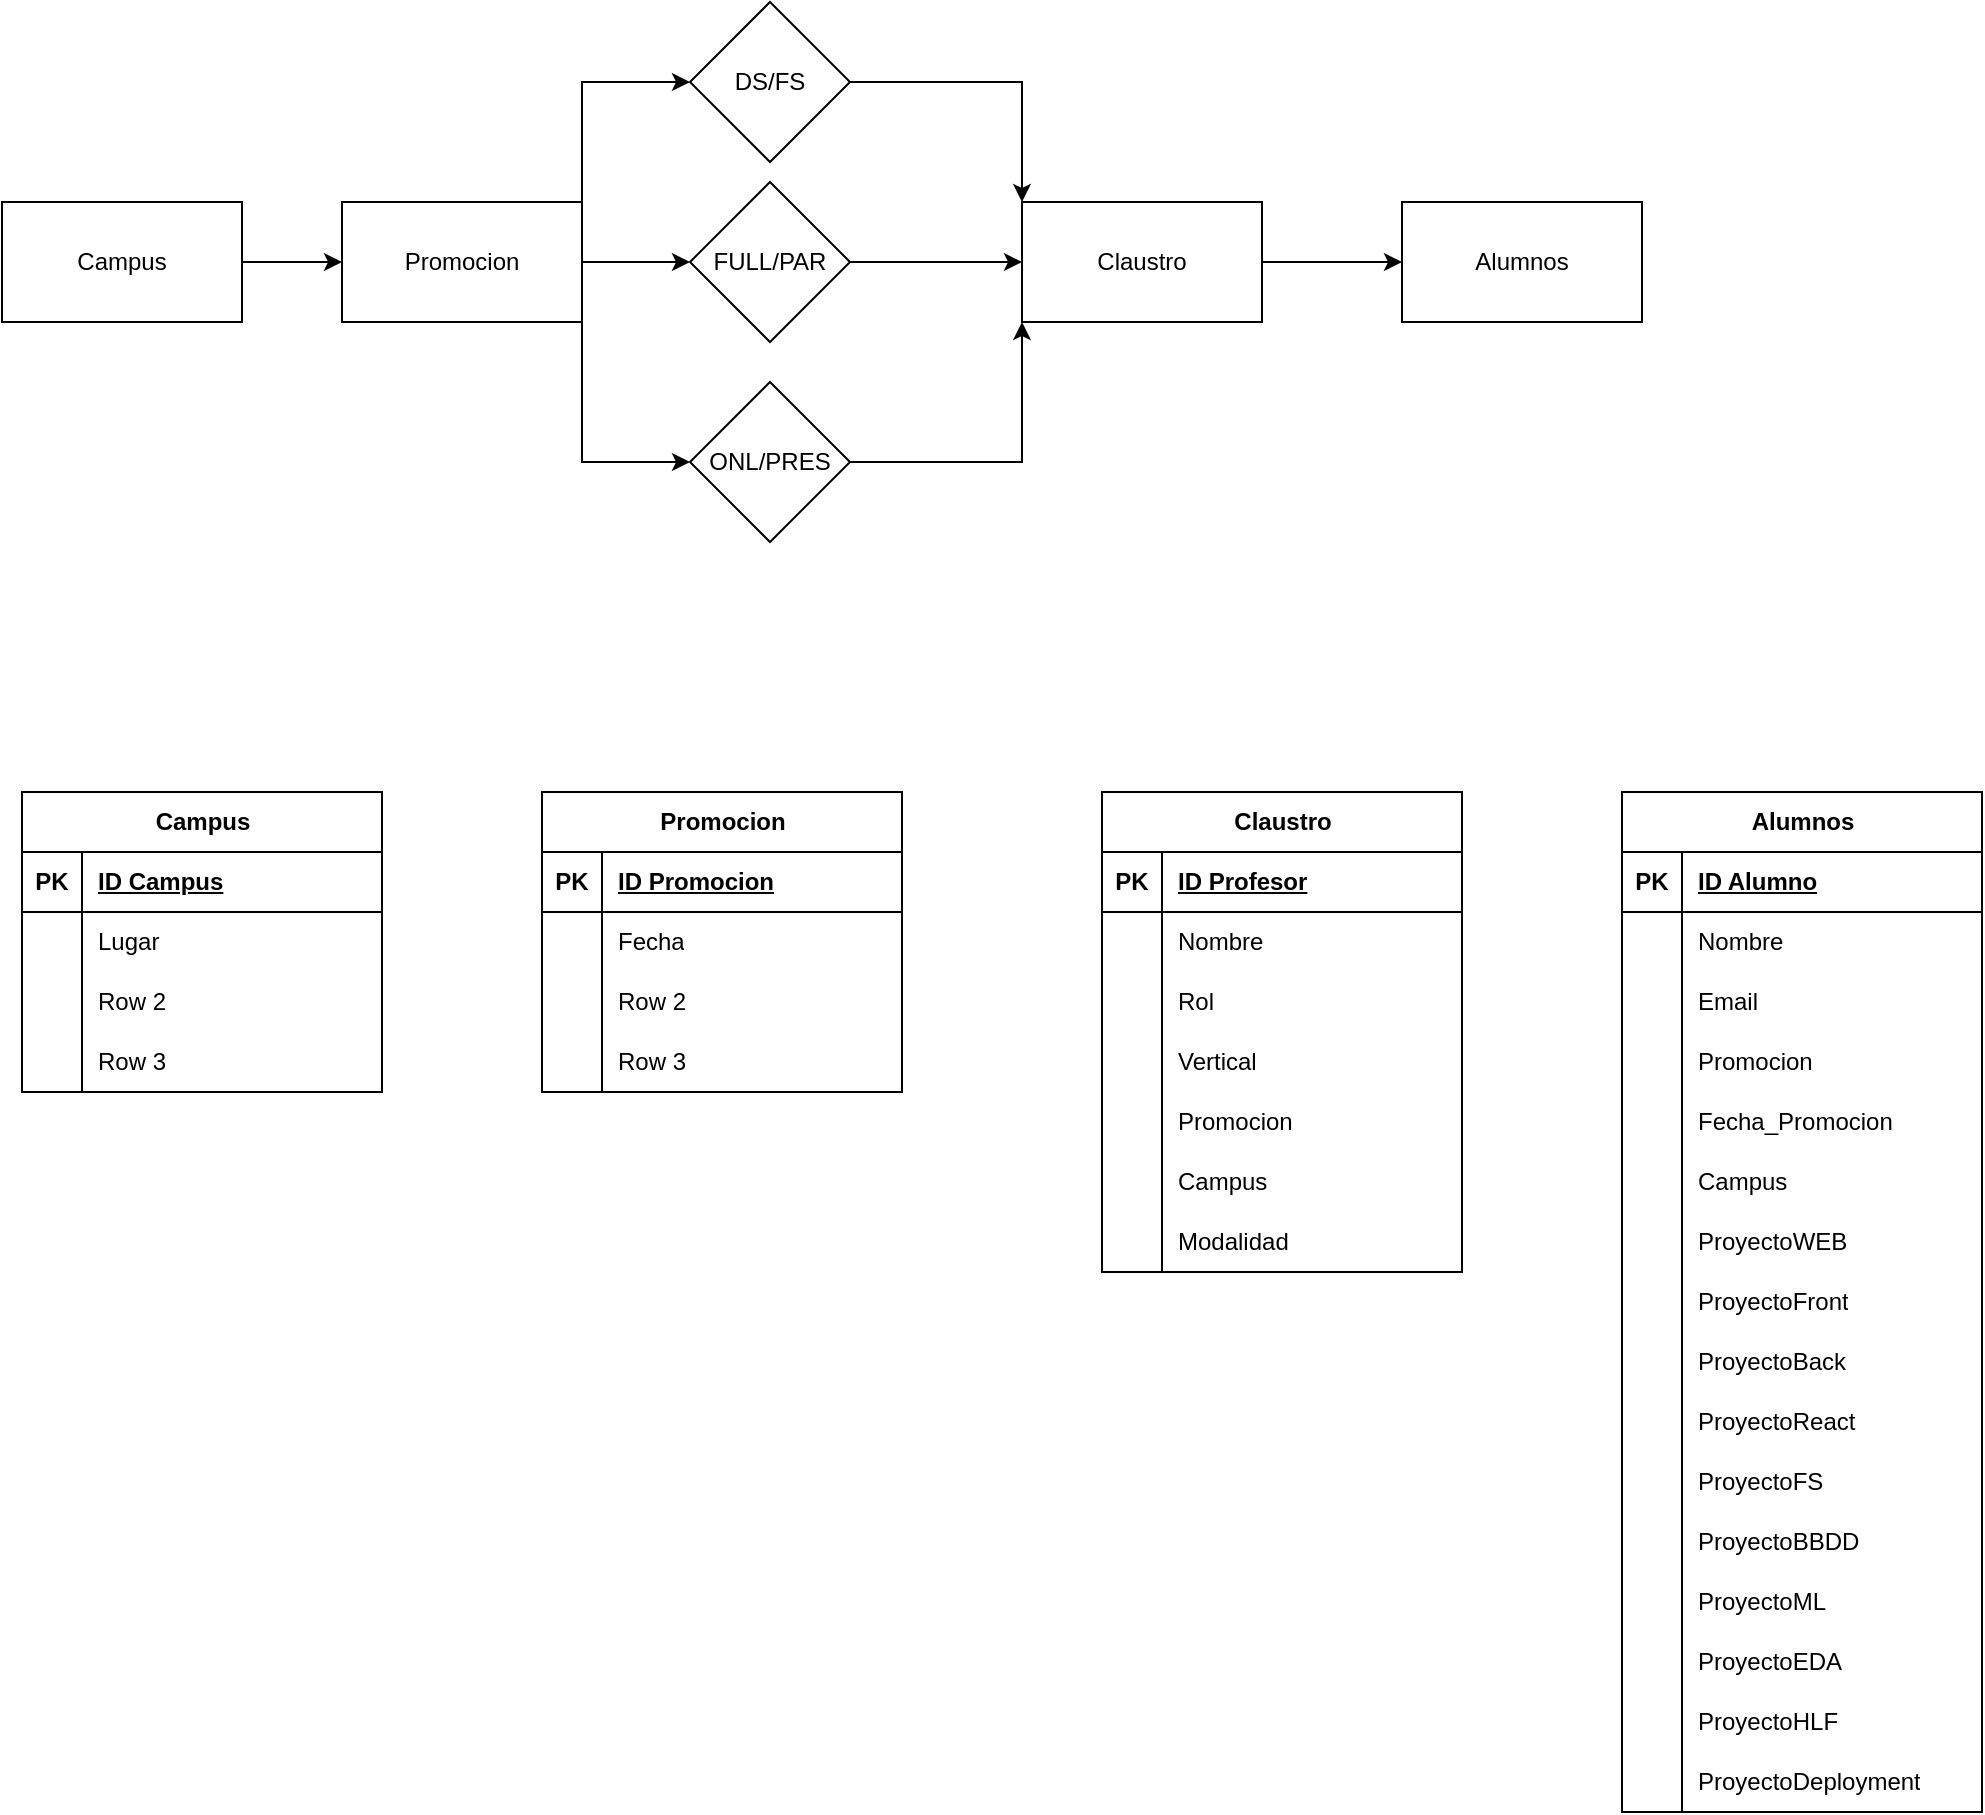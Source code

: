 <mxfile version="26.2.9">
  <diagram name="Página-1" id="Owh8kVGkPoVGBIU1jTNQ">
    <mxGraphModel dx="1065" dy="598" grid="1" gridSize="10" guides="1" tooltips="1" connect="1" arrows="1" fold="1" page="1" pageScale="1" pageWidth="827" pageHeight="1169" math="0" shadow="0">
      <root>
        <mxCell id="0" />
        <mxCell id="1" parent="0" />
        <mxCell id="IbDf_KVjKa6kI2YhZiqK-8" style="edgeStyle=orthogonalEdgeStyle;rounded=0;orthogonalLoop=1;jettySize=auto;html=1;exitX=1;exitY=0.5;exitDx=0;exitDy=0;" edge="1" parent="1" source="IbDf_KVjKa6kI2YhZiqK-1" target="IbDf_KVjKa6kI2YhZiqK-4">
          <mxGeometry relative="1" as="geometry" />
        </mxCell>
        <mxCell id="IbDf_KVjKa6kI2YhZiqK-1" value="Campus" style="rounded=0;whiteSpace=wrap;html=1;" vertex="1" parent="1">
          <mxGeometry x="30" y="290" width="120" height="60" as="geometry" />
        </mxCell>
        <mxCell id="IbDf_KVjKa6kI2YhZiqK-15" style="edgeStyle=orthogonalEdgeStyle;rounded=0;orthogonalLoop=1;jettySize=auto;html=1;exitX=1;exitY=0.5;exitDx=0;exitDy=0;entryX=0;entryY=0.5;entryDx=0;entryDy=0;" edge="1" parent="1" source="IbDf_KVjKa6kI2YhZiqK-2" target="IbDf_KVjKa6kI2YhZiqK-3">
          <mxGeometry relative="1" as="geometry" />
        </mxCell>
        <mxCell id="IbDf_KVjKa6kI2YhZiqK-2" value="Claustro" style="rounded=0;whiteSpace=wrap;html=1;" vertex="1" parent="1">
          <mxGeometry x="540" y="290" width="120" height="60" as="geometry" />
        </mxCell>
        <mxCell id="IbDf_KVjKa6kI2YhZiqK-3" value="Alumnos" style="rounded=0;whiteSpace=wrap;html=1;" vertex="1" parent="1">
          <mxGeometry x="730" y="290" width="120" height="60" as="geometry" />
        </mxCell>
        <mxCell id="IbDf_KVjKa6kI2YhZiqK-9" style="edgeStyle=orthogonalEdgeStyle;rounded=0;orthogonalLoop=1;jettySize=auto;html=1;exitX=1;exitY=0;exitDx=0;exitDy=0;entryX=0;entryY=0.5;entryDx=0;entryDy=0;" edge="1" parent="1" source="IbDf_KVjKa6kI2YhZiqK-4" target="IbDf_KVjKa6kI2YhZiqK-5">
          <mxGeometry relative="1" as="geometry" />
        </mxCell>
        <mxCell id="IbDf_KVjKa6kI2YhZiqK-10" style="edgeStyle=orthogonalEdgeStyle;rounded=0;orthogonalLoop=1;jettySize=auto;html=1;exitX=1;exitY=0.5;exitDx=0;exitDy=0;entryX=0;entryY=0.5;entryDx=0;entryDy=0;" edge="1" parent="1" source="IbDf_KVjKa6kI2YhZiqK-4" target="IbDf_KVjKa6kI2YhZiqK-6">
          <mxGeometry relative="1" as="geometry" />
        </mxCell>
        <mxCell id="IbDf_KVjKa6kI2YhZiqK-11" style="edgeStyle=orthogonalEdgeStyle;rounded=0;orthogonalLoop=1;jettySize=auto;html=1;exitX=1;exitY=1;exitDx=0;exitDy=0;entryX=0;entryY=0.5;entryDx=0;entryDy=0;" edge="1" parent="1" source="IbDf_KVjKa6kI2YhZiqK-4" target="IbDf_KVjKa6kI2YhZiqK-7">
          <mxGeometry relative="1" as="geometry" />
        </mxCell>
        <mxCell id="IbDf_KVjKa6kI2YhZiqK-4" value="Promocion" style="rounded=0;whiteSpace=wrap;html=1;" vertex="1" parent="1">
          <mxGeometry x="200" y="290" width="120" height="60" as="geometry" />
        </mxCell>
        <mxCell id="IbDf_KVjKa6kI2YhZiqK-12" style="edgeStyle=orthogonalEdgeStyle;rounded=0;orthogonalLoop=1;jettySize=auto;html=1;exitX=1;exitY=0.5;exitDx=0;exitDy=0;entryX=0;entryY=0;entryDx=0;entryDy=0;" edge="1" parent="1" source="IbDf_KVjKa6kI2YhZiqK-5" target="IbDf_KVjKa6kI2YhZiqK-2">
          <mxGeometry relative="1" as="geometry" />
        </mxCell>
        <mxCell id="IbDf_KVjKa6kI2YhZiqK-5" value="DS/FS" style="rhombus;whiteSpace=wrap;html=1;" vertex="1" parent="1">
          <mxGeometry x="374" y="190" width="80" height="80" as="geometry" />
        </mxCell>
        <mxCell id="IbDf_KVjKa6kI2YhZiqK-13" style="edgeStyle=orthogonalEdgeStyle;rounded=0;orthogonalLoop=1;jettySize=auto;html=1;exitX=1;exitY=0.5;exitDx=0;exitDy=0;entryX=0;entryY=0.5;entryDx=0;entryDy=0;" edge="1" parent="1" source="IbDf_KVjKa6kI2YhZiqK-6" target="IbDf_KVjKa6kI2YhZiqK-2">
          <mxGeometry relative="1" as="geometry" />
        </mxCell>
        <mxCell id="IbDf_KVjKa6kI2YhZiqK-6" value="FULL/PAR" style="rhombus;whiteSpace=wrap;html=1;" vertex="1" parent="1">
          <mxGeometry x="374" y="280" width="80" height="80" as="geometry" />
        </mxCell>
        <mxCell id="IbDf_KVjKa6kI2YhZiqK-14" style="edgeStyle=orthogonalEdgeStyle;rounded=0;orthogonalLoop=1;jettySize=auto;html=1;exitX=1;exitY=0.5;exitDx=0;exitDy=0;entryX=0;entryY=1;entryDx=0;entryDy=0;" edge="1" parent="1" source="IbDf_KVjKa6kI2YhZiqK-7" target="IbDf_KVjKa6kI2YhZiqK-2">
          <mxGeometry relative="1" as="geometry" />
        </mxCell>
        <mxCell id="IbDf_KVjKa6kI2YhZiqK-7" value="ONL/PRES" style="rhombus;whiteSpace=wrap;html=1;" vertex="1" parent="1">
          <mxGeometry x="374" y="380" width="80" height="80" as="geometry" />
        </mxCell>
        <mxCell id="IbDf_KVjKa6kI2YhZiqK-16" value="Campus" style="shape=table;startSize=30;container=1;collapsible=1;childLayout=tableLayout;fixedRows=1;rowLines=0;fontStyle=1;align=center;resizeLast=1;html=1;" vertex="1" parent="1">
          <mxGeometry x="40" y="585" width="180" height="150" as="geometry" />
        </mxCell>
        <mxCell id="IbDf_KVjKa6kI2YhZiqK-17" value="" style="shape=tableRow;horizontal=0;startSize=0;swimlaneHead=0;swimlaneBody=0;fillColor=none;collapsible=0;dropTarget=0;points=[[0,0.5],[1,0.5]];portConstraint=eastwest;top=0;left=0;right=0;bottom=1;" vertex="1" parent="IbDf_KVjKa6kI2YhZiqK-16">
          <mxGeometry y="30" width="180" height="30" as="geometry" />
        </mxCell>
        <mxCell id="IbDf_KVjKa6kI2YhZiqK-18" value="PK" style="shape=partialRectangle;connectable=0;fillColor=none;top=0;left=0;bottom=0;right=0;fontStyle=1;overflow=hidden;whiteSpace=wrap;html=1;" vertex="1" parent="IbDf_KVjKa6kI2YhZiqK-17">
          <mxGeometry width="30" height="30" as="geometry">
            <mxRectangle width="30" height="30" as="alternateBounds" />
          </mxGeometry>
        </mxCell>
        <mxCell id="IbDf_KVjKa6kI2YhZiqK-19" value="ID Campus" style="shape=partialRectangle;connectable=0;fillColor=none;top=0;left=0;bottom=0;right=0;align=left;spacingLeft=6;fontStyle=5;overflow=hidden;whiteSpace=wrap;html=1;" vertex="1" parent="IbDf_KVjKa6kI2YhZiqK-17">
          <mxGeometry x="30" width="150" height="30" as="geometry">
            <mxRectangle width="150" height="30" as="alternateBounds" />
          </mxGeometry>
        </mxCell>
        <mxCell id="IbDf_KVjKa6kI2YhZiqK-20" value="" style="shape=tableRow;horizontal=0;startSize=0;swimlaneHead=0;swimlaneBody=0;fillColor=none;collapsible=0;dropTarget=0;points=[[0,0.5],[1,0.5]];portConstraint=eastwest;top=0;left=0;right=0;bottom=0;" vertex="1" parent="IbDf_KVjKa6kI2YhZiqK-16">
          <mxGeometry y="60" width="180" height="30" as="geometry" />
        </mxCell>
        <mxCell id="IbDf_KVjKa6kI2YhZiqK-21" value="" style="shape=partialRectangle;connectable=0;fillColor=none;top=0;left=0;bottom=0;right=0;editable=1;overflow=hidden;whiteSpace=wrap;html=1;" vertex="1" parent="IbDf_KVjKa6kI2YhZiqK-20">
          <mxGeometry width="30" height="30" as="geometry">
            <mxRectangle width="30" height="30" as="alternateBounds" />
          </mxGeometry>
        </mxCell>
        <mxCell id="IbDf_KVjKa6kI2YhZiqK-22" value="Lugar" style="shape=partialRectangle;connectable=0;fillColor=none;top=0;left=0;bottom=0;right=0;align=left;spacingLeft=6;overflow=hidden;whiteSpace=wrap;html=1;" vertex="1" parent="IbDf_KVjKa6kI2YhZiqK-20">
          <mxGeometry x="30" width="150" height="30" as="geometry">
            <mxRectangle width="150" height="30" as="alternateBounds" />
          </mxGeometry>
        </mxCell>
        <mxCell id="IbDf_KVjKa6kI2YhZiqK-23" value="" style="shape=tableRow;horizontal=0;startSize=0;swimlaneHead=0;swimlaneBody=0;fillColor=none;collapsible=0;dropTarget=0;points=[[0,0.5],[1,0.5]];portConstraint=eastwest;top=0;left=0;right=0;bottom=0;" vertex="1" parent="IbDf_KVjKa6kI2YhZiqK-16">
          <mxGeometry y="90" width="180" height="30" as="geometry" />
        </mxCell>
        <mxCell id="IbDf_KVjKa6kI2YhZiqK-24" value="" style="shape=partialRectangle;connectable=0;fillColor=none;top=0;left=0;bottom=0;right=0;editable=1;overflow=hidden;whiteSpace=wrap;html=1;" vertex="1" parent="IbDf_KVjKa6kI2YhZiqK-23">
          <mxGeometry width="30" height="30" as="geometry">
            <mxRectangle width="30" height="30" as="alternateBounds" />
          </mxGeometry>
        </mxCell>
        <mxCell id="IbDf_KVjKa6kI2YhZiqK-25" value="Row 2" style="shape=partialRectangle;connectable=0;fillColor=none;top=0;left=0;bottom=0;right=0;align=left;spacingLeft=6;overflow=hidden;whiteSpace=wrap;html=1;" vertex="1" parent="IbDf_KVjKa6kI2YhZiqK-23">
          <mxGeometry x="30" width="150" height="30" as="geometry">
            <mxRectangle width="150" height="30" as="alternateBounds" />
          </mxGeometry>
        </mxCell>
        <mxCell id="IbDf_KVjKa6kI2YhZiqK-26" value="" style="shape=tableRow;horizontal=0;startSize=0;swimlaneHead=0;swimlaneBody=0;fillColor=none;collapsible=0;dropTarget=0;points=[[0,0.5],[1,0.5]];portConstraint=eastwest;top=0;left=0;right=0;bottom=0;" vertex="1" parent="IbDf_KVjKa6kI2YhZiqK-16">
          <mxGeometry y="120" width="180" height="30" as="geometry" />
        </mxCell>
        <mxCell id="IbDf_KVjKa6kI2YhZiqK-27" value="" style="shape=partialRectangle;connectable=0;fillColor=none;top=0;left=0;bottom=0;right=0;editable=1;overflow=hidden;whiteSpace=wrap;html=1;" vertex="1" parent="IbDf_KVjKa6kI2YhZiqK-26">
          <mxGeometry width="30" height="30" as="geometry">
            <mxRectangle width="30" height="30" as="alternateBounds" />
          </mxGeometry>
        </mxCell>
        <mxCell id="IbDf_KVjKa6kI2YhZiqK-28" value="Row 3" style="shape=partialRectangle;connectable=0;fillColor=none;top=0;left=0;bottom=0;right=0;align=left;spacingLeft=6;overflow=hidden;whiteSpace=wrap;html=1;" vertex="1" parent="IbDf_KVjKa6kI2YhZiqK-26">
          <mxGeometry x="30" width="150" height="30" as="geometry">
            <mxRectangle width="150" height="30" as="alternateBounds" />
          </mxGeometry>
        </mxCell>
        <mxCell id="IbDf_KVjKa6kI2YhZiqK-29" value="Promocion" style="shape=table;startSize=30;container=1;collapsible=1;childLayout=tableLayout;fixedRows=1;rowLines=0;fontStyle=1;align=center;resizeLast=1;html=1;" vertex="1" parent="1">
          <mxGeometry x="300" y="585" width="180" height="150" as="geometry" />
        </mxCell>
        <mxCell id="IbDf_KVjKa6kI2YhZiqK-30" value="" style="shape=tableRow;horizontal=0;startSize=0;swimlaneHead=0;swimlaneBody=0;fillColor=none;collapsible=0;dropTarget=0;points=[[0,0.5],[1,0.5]];portConstraint=eastwest;top=0;left=0;right=0;bottom=1;" vertex="1" parent="IbDf_KVjKa6kI2YhZiqK-29">
          <mxGeometry y="30" width="180" height="30" as="geometry" />
        </mxCell>
        <mxCell id="IbDf_KVjKa6kI2YhZiqK-31" value="PK" style="shape=partialRectangle;connectable=0;fillColor=none;top=0;left=0;bottom=0;right=0;fontStyle=1;overflow=hidden;whiteSpace=wrap;html=1;" vertex="1" parent="IbDf_KVjKa6kI2YhZiqK-30">
          <mxGeometry width="30" height="30" as="geometry">
            <mxRectangle width="30" height="30" as="alternateBounds" />
          </mxGeometry>
        </mxCell>
        <mxCell id="IbDf_KVjKa6kI2YhZiqK-32" value="ID Promocion" style="shape=partialRectangle;connectable=0;fillColor=none;top=0;left=0;bottom=0;right=0;align=left;spacingLeft=6;fontStyle=5;overflow=hidden;whiteSpace=wrap;html=1;" vertex="1" parent="IbDf_KVjKa6kI2YhZiqK-30">
          <mxGeometry x="30" width="150" height="30" as="geometry">
            <mxRectangle width="150" height="30" as="alternateBounds" />
          </mxGeometry>
        </mxCell>
        <mxCell id="IbDf_KVjKa6kI2YhZiqK-33" value="" style="shape=tableRow;horizontal=0;startSize=0;swimlaneHead=0;swimlaneBody=0;fillColor=none;collapsible=0;dropTarget=0;points=[[0,0.5],[1,0.5]];portConstraint=eastwest;top=0;left=0;right=0;bottom=0;" vertex="1" parent="IbDf_KVjKa6kI2YhZiqK-29">
          <mxGeometry y="60" width="180" height="30" as="geometry" />
        </mxCell>
        <mxCell id="IbDf_KVjKa6kI2YhZiqK-34" value="" style="shape=partialRectangle;connectable=0;fillColor=none;top=0;left=0;bottom=0;right=0;editable=1;overflow=hidden;whiteSpace=wrap;html=1;" vertex="1" parent="IbDf_KVjKa6kI2YhZiqK-33">
          <mxGeometry width="30" height="30" as="geometry">
            <mxRectangle width="30" height="30" as="alternateBounds" />
          </mxGeometry>
        </mxCell>
        <mxCell id="IbDf_KVjKa6kI2YhZiqK-35" value="Fecha" style="shape=partialRectangle;connectable=0;fillColor=none;top=0;left=0;bottom=0;right=0;align=left;spacingLeft=6;overflow=hidden;whiteSpace=wrap;html=1;" vertex="1" parent="IbDf_KVjKa6kI2YhZiqK-33">
          <mxGeometry x="30" width="150" height="30" as="geometry">
            <mxRectangle width="150" height="30" as="alternateBounds" />
          </mxGeometry>
        </mxCell>
        <mxCell id="IbDf_KVjKa6kI2YhZiqK-36" value="" style="shape=tableRow;horizontal=0;startSize=0;swimlaneHead=0;swimlaneBody=0;fillColor=none;collapsible=0;dropTarget=0;points=[[0,0.5],[1,0.5]];portConstraint=eastwest;top=0;left=0;right=0;bottom=0;" vertex="1" parent="IbDf_KVjKa6kI2YhZiqK-29">
          <mxGeometry y="90" width="180" height="30" as="geometry" />
        </mxCell>
        <mxCell id="IbDf_KVjKa6kI2YhZiqK-37" value="" style="shape=partialRectangle;connectable=0;fillColor=none;top=0;left=0;bottom=0;right=0;editable=1;overflow=hidden;whiteSpace=wrap;html=1;" vertex="1" parent="IbDf_KVjKa6kI2YhZiqK-36">
          <mxGeometry width="30" height="30" as="geometry">
            <mxRectangle width="30" height="30" as="alternateBounds" />
          </mxGeometry>
        </mxCell>
        <mxCell id="IbDf_KVjKa6kI2YhZiqK-38" value="Row 2" style="shape=partialRectangle;connectable=0;fillColor=none;top=0;left=0;bottom=0;right=0;align=left;spacingLeft=6;overflow=hidden;whiteSpace=wrap;html=1;" vertex="1" parent="IbDf_KVjKa6kI2YhZiqK-36">
          <mxGeometry x="30" width="150" height="30" as="geometry">
            <mxRectangle width="150" height="30" as="alternateBounds" />
          </mxGeometry>
        </mxCell>
        <mxCell id="IbDf_KVjKa6kI2YhZiqK-39" value="" style="shape=tableRow;horizontal=0;startSize=0;swimlaneHead=0;swimlaneBody=0;fillColor=none;collapsible=0;dropTarget=0;points=[[0,0.5],[1,0.5]];portConstraint=eastwest;top=0;left=0;right=0;bottom=0;" vertex="1" parent="IbDf_KVjKa6kI2YhZiqK-29">
          <mxGeometry y="120" width="180" height="30" as="geometry" />
        </mxCell>
        <mxCell id="IbDf_KVjKa6kI2YhZiqK-40" value="" style="shape=partialRectangle;connectable=0;fillColor=none;top=0;left=0;bottom=0;right=0;editable=1;overflow=hidden;whiteSpace=wrap;html=1;" vertex="1" parent="IbDf_KVjKa6kI2YhZiqK-39">
          <mxGeometry width="30" height="30" as="geometry">
            <mxRectangle width="30" height="30" as="alternateBounds" />
          </mxGeometry>
        </mxCell>
        <mxCell id="IbDf_KVjKa6kI2YhZiqK-41" value="Row 3" style="shape=partialRectangle;connectable=0;fillColor=none;top=0;left=0;bottom=0;right=0;align=left;spacingLeft=6;overflow=hidden;whiteSpace=wrap;html=1;" vertex="1" parent="IbDf_KVjKa6kI2YhZiqK-39">
          <mxGeometry x="30" width="150" height="30" as="geometry">
            <mxRectangle width="150" height="30" as="alternateBounds" />
          </mxGeometry>
        </mxCell>
        <mxCell id="IbDf_KVjKa6kI2YhZiqK-42" value="Claustro" style="shape=table;startSize=30;container=1;collapsible=1;childLayout=tableLayout;fixedRows=1;rowLines=0;fontStyle=1;align=center;resizeLast=1;html=1;" vertex="1" parent="1">
          <mxGeometry x="580" y="585" width="180" height="240" as="geometry" />
        </mxCell>
        <mxCell id="IbDf_KVjKa6kI2YhZiqK-43" value="" style="shape=tableRow;horizontal=0;startSize=0;swimlaneHead=0;swimlaneBody=0;fillColor=none;collapsible=0;dropTarget=0;points=[[0,0.5],[1,0.5]];portConstraint=eastwest;top=0;left=0;right=0;bottom=1;" vertex="1" parent="IbDf_KVjKa6kI2YhZiqK-42">
          <mxGeometry y="30" width="180" height="30" as="geometry" />
        </mxCell>
        <mxCell id="IbDf_KVjKa6kI2YhZiqK-44" value="PK" style="shape=partialRectangle;connectable=0;fillColor=none;top=0;left=0;bottom=0;right=0;fontStyle=1;overflow=hidden;whiteSpace=wrap;html=1;" vertex="1" parent="IbDf_KVjKa6kI2YhZiqK-43">
          <mxGeometry width="30" height="30" as="geometry">
            <mxRectangle width="30" height="30" as="alternateBounds" />
          </mxGeometry>
        </mxCell>
        <mxCell id="IbDf_KVjKa6kI2YhZiqK-45" value="ID Profesor" style="shape=partialRectangle;connectable=0;fillColor=none;top=0;left=0;bottom=0;right=0;align=left;spacingLeft=6;fontStyle=5;overflow=hidden;whiteSpace=wrap;html=1;" vertex="1" parent="IbDf_KVjKa6kI2YhZiqK-43">
          <mxGeometry x="30" width="150" height="30" as="geometry">
            <mxRectangle width="150" height="30" as="alternateBounds" />
          </mxGeometry>
        </mxCell>
        <mxCell id="IbDf_KVjKa6kI2YhZiqK-46" value="" style="shape=tableRow;horizontal=0;startSize=0;swimlaneHead=0;swimlaneBody=0;fillColor=none;collapsible=0;dropTarget=0;points=[[0,0.5],[1,0.5]];portConstraint=eastwest;top=0;left=0;right=0;bottom=0;" vertex="1" parent="IbDf_KVjKa6kI2YhZiqK-42">
          <mxGeometry y="60" width="180" height="30" as="geometry" />
        </mxCell>
        <mxCell id="IbDf_KVjKa6kI2YhZiqK-47" value="" style="shape=partialRectangle;connectable=0;fillColor=none;top=0;left=0;bottom=0;right=0;editable=1;overflow=hidden;whiteSpace=wrap;html=1;" vertex="1" parent="IbDf_KVjKa6kI2YhZiqK-46">
          <mxGeometry width="30" height="30" as="geometry">
            <mxRectangle width="30" height="30" as="alternateBounds" />
          </mxGeometry>
        </mxCell>
        <mxCell id="IbDf_KVjKa6kI2YhZiqK-48" value="Nombre" style="shape=partialRectangle;connectable=0;fillColor=none;top=0;left=0;bottom=0;right=0;align=left;spacingLeft=6;overflow=hidden;whiteSpace=wrap;html=1;" vertex="1" parent="IbDf_KVjKa6kI2YhZiqK-46">
          <mxGeometry x="30" width="150" height="30" as="geometry">
            <mxRectangle width="150" height="30" as="alternateBounds" />
          </mxGeometry>
        </mxCell>
        <mxCell id="IbDf_KVjKa6kI2YhZiqK-49" value="" style="shape=tableRow;horizontal=0;startSize=0;swimlaneHead=0;swimlaneBody=0;fillColor=none;collapsible=0;dropTarget=0;points=[[0,0.5],[1,0.5]];portConstraint=eastwest;top=0;left=0;right=0;bottom=0;" vertex="1" parent="IbDf_KVjKa6kI2YhZiqK-42">
          <mxGeometry y="90" width="180" height="30" as="geometry" />
        </mxCell>
        <mxCell id="IbDf_KVjKa6kI2YhZiqK-50" value="" style="shape=partialRectangle;connectable=0;fillColor=none;top=0;left=0;bottom=0;right=0;editable=1;overflow=hidden;whiteSpace=wrap;html=1;" vertex="1" parent="IbDf_KVjKa6kI2YhZiqK-49">
          <mxGeometry width="30" height="30" as="geometry">
            <mxRectangle width="30" height="30" as="alternateBounds" />
          </mxGeometry>
        </mxCell>
        <mxCell id="IbDf_KVjKa6kI2YhZiqK-51" value="Rol" style="shape=partialRectangle;connectable=0;fillColor=none;top=0;left=0;bottom=0;right=0;align=left;spacingLeft=6;overflow=hidden;whiteSpace=wrap;html=1;" vertex="1" parent="IbDf_KVjKa6kI2YhZiqK-49">
          <mxGeometry x="30" width="150" height="30" as="geometry">
            <mxRectangle width="150" height="30" as="alternateBounds" />
          </mxGeometry>
        </mxCell>
        <mxCell id="IbDf_KVjKa6kI2YhZiqK-52" value="" style="shape=tableRow;horizontal=0;startSize=0;swimlaneHead=0;swimlaneBody=0;fillColor=none;collapsible=0;dropTarget=0;points=[[0,0.5],[1,0.5]];portConstraint=eastwest;top=0;left=0;right=0;bottom=0;" vertex="1" parent="IbDf_KVjKa6kI2YhZiqK-42">
          <mxGeometry y="120" width="180" height="30" as="geometry" />
        </mxCell>
        <mxCell id="IbDf_KVjKa6kI2YhZiqK-53" value="" style="shape=partialRectangle;connectable=0;fillColor=none;top=0;left=0;bottom=0;right=0;editable=1;overflow=hidden;whiteSpace=wrap;html=1;" vertex="1" parent="IbDf_KVjKa6kI2YhZiqK-52">
          <mxGeometry width="30" height="30" as="geometry">
            <mxRectangle width="30" height="30" as="alternateBounds" />
          </mxGeometry>
        </mxCell>
        <mxCell id="IbDf_KVjKa6kI2YhZiqK-54" value="Vertical" style="shape=partialRectangle;connectable=0;fillColor=none;top=0;left=0;bottom=0;right=0;align=left;spacingLeft=6;overflow=hidden;whiteSpace=wrap;html=1;" vertex="1" parent="IbDf_KVjKa6kI2YhZiqK-52">
          <mxGeometry x="30" width="150" height="30" as="geometry">
            <mxRectangle width="150" height="30" as="alternateBounds" />
          </mxGeometry>
        </mxCell>
        <mxCell id="IbDf_KVjKa6kI2YhZiqK-110" style="shape=tableRow;horizontal=0;startSize=0;swimlaneHead=0;swimlaneBody=0;fillColor=none;collapsible=0;dropTarget=0;points=[[0,0.5],[1,0.5]];portConstraint=eastwest;top=0;left=0;right=0;bottom=0;" vertex="1" parent="IbDf_KVjKa6kI2YhZiqK-42">
          <mxGeometry y="150" width="180" height="30" as="geometry" />
        </mxCell>
        <mxCell id="IbDf_KVjKa6kI2YhZiqK-111" style="shape=partialRectangle;connectable=0;fillColor=none;top=0;left=0;bottom=0;right=0;editable=1;overflow=hidden;whiteSpace=wrap;html=1;" vertex="1" parent="IbDf_KVjKa6kI2YhZiqK-110">
          <mxGeometry width="30" height="30" as="geometry">
            <mxRectangle width="30" height="30" as="alternateBounds" />
          </mxGeometry>
        </mxCell>
        <mxCell id="IbDf_KVjKa6kI2YhZiqK-112" value="Promocion" style="shape=partialRectangle;connectable=0;fillColor=none;top=0;left=0;bottom=0;right=0;align=left;spacingLeft=6;overflow=hidden;whiteSpace=wrap;html=1;" vertex="1" parent="IbDf_KVjKa6kI2YhZiqK-110">
          <mxGeometry x="30" width="150" height="30" as="geometry">
            <mxRectangle width="150" height="30" as="alternateBounds" />
          </mxGeometry>
        </mxCell>
        <mxCell id="IbDf_KVjKa6kI2YhZiqK-107" style="shape=tableRow;horizontal=0;startSize=0;swimlaneHead=0;swimlaneBody=0;fillColor=none;collapsible=0;dropTarget=0;points=[[0,0.5],[1,0.5]];portConstraint=eastwest;top=0;left=0;right=0;bottom=0;" vertex="1" parent="IbDf_KVjKa6kI2YhZiqK-42">
          <mxGeometry y="180" width="180" height="30" as="geometry" />
        </mxCell>
        <mxCell id="IbDf_KVjKa6kI2YhZiqK-108" style="shape=partialRectangle;connectable=0;fillColor=none;top=0;left=0;bottom=0;right=0;editable=1;overflow=hidden;whiteSpace=wrap;html=1;" vertex="1" parent="IbDf_KVjKa6kI2YhZiqK-107">
          <mxGeometry width="30" height="30" as="geometry">
            <mxRectangle width="30" height="30" as="alternateBounds" />
          </mxGeometry>
        </mxCell>
        <mxCell id="IbDf_KVjKa6kI2YhZiqK-109" value="Campus" style="shape=partialRectangle;connectable=0;fillColor=none;top=0;left=0;bottom=0;right=0;align=left;spacingLeft=6;overflow=hidden;whiteSpace=wrap;html=1;" vertex="1" parent="IbDf_KVjKa6kI2YhZiqK-107">
          <mxGeometry x="30" width="150" height="30" as="geometry">
            <mxRectangle width="150" height="30" as="alternateBounds" />
          </mxGeometry>
        </mxCell>
        <mxCell id="IbDf_KVjKa6kI2YhZiqK-104" style="shape=tableRow;horizontal=0;startSize=0;swimlaneHead=0;swimlaneBody=0;fillColor=none;collapsible=0;dropTarget=0;points=[[0,0.5],[1,0.5]];portConstraint=eastwest;top=0;left=0;right=0;bottom=0;" vertex="1" parent="IbDf_KVjKa6kI2YhZiqK-42">
          <mxGeometry y="210" width="180" height="30" as="geometry" />
        </mxCell>
        <mxCell id="IbDf_KVjKa6kI2YhZiqK-105" style="shape=partialRectangle;connectable=0;fillColor=none;top=0;left=0;bottom=0;right=0;editable=1;overflow=hidden;whiteSpace=wrap;html=1;" vertex="1" parent="IbDf_KVjKa6kI2YhZiqK-104">
          <mxGeometry width="30" height="30" as="geometry">
            <mxRectangle width="30" height="30" as="alternateBounds" />
          </mxGeometry>
        </mxCell>
        <mxCell id="IbDf_KVjKa6kI2YhZiqK-106" value="Modalidad" style="shape=partialRectangle;connectable=0;fillColor=none;top=0;left=0;bottom=0;right=0;align=left;spacingLeft=6;overflow=hidden;whiteSpace=wrap;html=1;" vertex="1" parent="IbDf_KVjKa6kI2YhZiqK-104">
          <mxGeometry x="30" width="150" height="30" as="geometry">
            <mxRectangle width="150" height="30" as="alternateBounds" />
          </mxGeometry>
        </mxCell>
        <mxCell id="IbDf_KVjKa6kI2YhZiqK-55" value="Alumnos" style="shape=table;startSize=30;container=1;collapsible=1;childLayout=tableLayout;fixedRows=1;rowLines=0;fontStyle=1;align=center;resizeLast=1;html=1;" vertex="1" parent="1">
          <mxGeometry x="840" y="585" width="180" height="510" as="geometry" />
        </mxCell>
        <mxCell id="IbDf_KVjKa6kI2YhZiqK-56" value="" style="shape=tableRow;horizontal=0;startSize=0;swimlaneHead=0;swimlaneBody=0;fillColor=none;collapsible=0;dropTarget=0;points=[[0,0.5],[1,0.5]];portConstraint=eastwest;top=0;left=0;right=0;bottom=1;" vertex="1" parent="IbDf_KVjKa6kI2YhZiqK-55">
          <mxGeometry y="30" width="180" height="30" as="geometry" />
        </mxCell>
        <mxCell id="IbDf_KVjKa6kI2YhZiqK-57" value="PK" style="shape=partialRectangle;connectable=0;fillColor=none;top=0;left=0;bottom=0;right=0;fontStyle=1;overflow=hidden;whiteSpace=wrap;html=1;" vertex="1" parent="IbDf_KVjKa6kI2YhZiqK-56">
          <mxGeometry width="30" height="30" as="geometry">
            <mxRectangle width="30" height="30" as="alternateBounds" />
          </mxGeometry>
        </mxCell>
        <mxCell id="IbDf_KVjKa6kI2YhZiqK-58" value="ID Alumno" style="shape=partialRectangle;connectable=0;fillColor=none;top=0;left=0;bottom=0;right=0;align=left;spacingLeft=6;fontStyle=5;overflow=hidden;whiteSpace=wrap;html=1;" vertex="1" parent="IbDf_KVjKa6kI2YhZiqK-56">
          <mxGeometry x="30" width="150" height="30" as="geometry">
            <mxRectangle width="150" height="30" as="alternateBounds" />
          </mxGeometry>
        </mxCell>
        <mxCell id="IbDf_KVjKa6kI2YhZiqK-59" value="" style="shape=tableRow;horizontal=0;startSize=0;swimlaneHead=0;swimlaneBody=0;fillColor=none;collapsible=0;dropTarget=0;points=[[0,0.5],[1,0.5]];portConstraint=eastwest;top=0;left=0;right=0;bottom=0;" vertex="1" parent="IbDf_KVjKa6kI2YhZiqK-55">
          <mxGeometry y="60" width="180" height="30" as="geometry" />
        </mxCell>
        <mxCell id="IbDf_KVjKa6kI2YhZiqK-60" value="" style="shape=partialRectangle;connectable=0;fillColor=none;top=0;left=0;bottom=0;right=0;editable=1;overflow=hidden;whiteSpace=wrap;html=1;" vertex="1" parent="IbDf_KVjKa6kI2YhZiqK-59">
          <mxGeometry width="30" height="30" as="geometry">
            <mxRectangle width="30" height="30" as="alternateBounds" />
          </mxGeometry>
        </mxCell>
        <mxCell id="IbDf_KVjKa6kI2YhZiqK-61" value="Nombre" style="shape=partialRectangle;connectable=0;fillColor=none;top=0;left=0;bottom=0;right=0;align=left;spacingLeft=6;overflow=hidden;whiteSpace=wrap;html=1;" vertex="1" parent="IbDf_KVjKa6kI2YhZiqK-59">
          <mxGeometry x="30" width="150" height="30" as="geometry">
            <mxRectangle width="150" height="30" as="alternateBounds" />
          </mxGeometry>
        </mxCell>
        <mxCell id="IbDf_KVjKa6kI2YhZiqK-62" value="" style="shape=tableRow;horizontal=0;startSize=0;swimlaneHead=0;swimlaneBody=0;fillColor=none;collapsible=0;dropTarget=0;points=[[0,0.5],[1,0.5]];portConstraint=eastwest;top=0;left=0;right=0;bottom=0;" vertex="1" parent="IbDf_KVjKa6kI2YhZiqK-55">
          <mxGeometry y="90" width="180" height="30" as="geometry" />
        </mxCell>
        <mxCell id="IbDf_KVjKa6kI2YhZiqK-63" value="" style="shape=partialRectangle;connectable=0;fillColor=none;top=0;left=0;bottom=0;right=0;editable=1;overflow=hidden;whiteSpace=wrap;html=1;" vertex="1" parent="IbDf_KVjKa6kI2YhZiqK-62">
          <mxGeometry width="30" height="30" as="geometry">
            <mxRectangle width="30" height="30" as="alternateBounds" />
          </mxGeometry>
        </mxCell>
        <mxCell id="IbDf_KVjKa6kI2YhZiqK-64" value="Email" style="shape=partialRectangle;connectable=0;fillColor=none;top=0;left=0;bottom=0;right=0;align=left;spacingLeft=6;overflow=hidden;whiteSpace=wrap;html=1;" vertex="1" parent="IbDf_KVjKa6kI2YhZiqK-62">
          <mxGeometry x="30" width="150" height="30" as="geometry">
            <mxRectangle width="150" height="30" as="alternateBounds" />
          </mxGeometry>
        </mxCell>
        <mxCell id="IbDf_KVjKa6kI2YhZiqK-65" value="" style="shape=tableRow;horizontal=0;startSize=0;swimlaneHead=0;swimlaneBody=0;fillColor=none;collapsible=0;dropTarget=0;points=[[0,0.5],[1,0.5]];portConstraint=eastwest;top=0;left=0;right=0;bottom=0;" vertex="1" parent="IbDf_KVjKa6kI2YhZiqK-55">
          <mxGeometry y="120" width="180" height="30" as="geometry" />
        </mxCell>
        <mxCell id="IbDf_KVjKa6kI2YhZiqK-66" value="" style="shape=partialRectangle;connectable=0;fillColor=none;top=0;left=0;bottom=0;right=0;editable=1;overflow=hidden;whiteSpace=wrap;html=1;" vertex="1" parent="IbDf_KVjKa6kI2YhZiqK-65">
          <mxGeometry width="30" height="30" as="geometry">
            <mxRectangle width="30" height="30" as="alternateBounds" />
          </mxGeometry>
        </mxCell>
        <mxCell id="IbDf_KVjKa6kI2YhZiqK-67" value="Promocion" style="shape=partialRectangle;connectable=0;fillColor=none;top=0;left=0;bottom=0;right=0;align=left;spacingLeft=6;overflow=hidden;whiteSpace=wrap;html=1;" vertex="1" parent="IbDf_KVjKa6kI2YhZiqK-65">
          <mxGeometry x="30" width="150" height="30" as="geometry">
            <mxRectangle width="150" height="30" as="alternateBounds" />
          </mxGeometry>
        </mxCell>
        <mxCell id="IbDf_KVjKa6kI2YhZiqK-68" style="shape=tableRow;horizontal=0;startSize=0;swimlaneHead=0;swimlaneBody=0;fillColor=none;collapsible=0;dropTarget=0;points=[[0,0.5],[1,0.5]];portConstraint=eastwest;top=0;left=0;right=0;bottom=0;" vertex="1" parent="IbDf_KVjKa6kI2YhZiqK-55">
          <mxGeometry y="150" width="180" height="30" as="geometry" />
        </mxCell>
        <mxCell id="IbDf_KVjKa6kI2YhZiqK-69" style="shape=partialRectangle;connectable=0;fillColor=none;top=0;left=0;bottom=0;right=0;editable=1;overflow=hidden;whiteSpace=wrap;html=1;" vertex="1" parent="IbDf_KVjKa6kI2YhZiqK-68">
          <mxGeometry width="30" height="30" as="geometry">
            <mxRectangle width="30" height="30" as="alternateBounds" />
          </mxGeometry>
        </mxCell>
        <mxCell id="IbDf_KVjKa6kI2YhZiqK-70" value="Fecha_Promocion" style="shape=partialRectangle;connectable=0;fillColor=none;top=0;left=0;bottom=0;right=0;align=left;spacingLeft=6;overflow=hidden;whiteSpace=wrap;html=1;" vertex="1" parent="IbDf_KVjKa6kI2YhZiqK-68">
          <mxGeometry x="30" width="150" height="30" as="geometry">
            <mxRectangle width="150" height="30" as="alternateBounds" />
          </mxGeometry>
        </mxCell>
        <mxCell id="IbDf_KVjKa6kI2YhZiqK-71" style="shape=tableRow;horizontal=0;startSize=0;swimlaneHead=0;swimlaneBody=0;fillColor=none;collapsible=0;dropTarget=0;points=[[0,0.5],[1,0.5]];portConstraint=eastwest;top=0;left=0;right=0;bottom=0;" vertex="1" parent="IbDf_KVjKa6kI2YhZiqK-55">
          <mxGeometry y="180" width="180" height="30" as="geometry" />
        </mxCell>
        <mxCell id="IbDf_KVjKa6kI2YhZiqK-72" style="shape=partialRectangle;connectable=0;fillColor=none;top=0;left=0;bottom=0;right=0;editable=1;overflow=hidden;whiteSpace=wrap;html=1;" vertex="1" parent="IbDf_KVjKa6kI2YhZiqK-71">
          <mxGeometry width="30" height="30" as="geometry">
            <mxRectangle width="30" height="30" as="alternateBounds" />
          </mxGeometry>
        </mxCell>
        <mxCell id="IbDf_KVjKa6kI2YhZiqK-73" value="Campus" style="shape=partialRectangle;connectable=0;fillColor=none;top=0;left=0;bottom=0;right=0;align=left;spacingLeft=6;overflow=hidden;whiteSpace=wrap;html=1;" vertex="1" parent="IbDf_KVjKa6kI2YhZiqK-71">
          <mxGeometry x="30" width="150" height="30" as="geometry">
            <mxRectangle width="150" height="30" as="alternateBounds" />
          </mxGeometry>
        </mxCell>
        <mxCell id="IbDf_KVjKa6kI2YhZiqK-83" style="shape=tableRow;horizontal=0;startSize=0;swimlaneHead=0;swimlaneBody=0;fillColor=none;collapsible=0;dropTarget=0;points=[[0,0.5],[1,0.5]];portConstraint=eastwest;top=0;left=0;right=0;bottom=0;" vertex="1" parent="IbDf_KVjKa6kI2YhZiqK-55">
          <mxGeometry y="210" width="180" height="30" as="geometry" />
        </mxCell>
        <mxCell id="IbDf_KVjKa6kI2YhZiqK-84" style="shape=partialRectangle;connectable=0;fillColor=none;top=0;left=0;bottom=0;right=0;editable=1;overflow=hidden;whiteSpace=wrap;html=1;" vertex="1" parent="IbDf_KVjKa6kI2YhZiqK-83">
          <mxGeometry width="30" height="30" as="geometry">
            <mxRectangle width="30" height="30" as="alternateBounds" />
          </mxGeometry>
        </mxCell>
        <mxCell id="IbDf_KVjKa6kI2YhZiqK-85" value="ProyectoWEB" style="shape=partialRectangle;connectable=0;fillColor=none;top=0;left=0;bottom=0;right=0;align=left;spacingLeft=6;overflow=hidden;whiteSpace=wrap;html=1;" vertex="1" parent="IbDf_KVjKa6kI2YhZiqK-83">
          <mxGeometry x="30" width="150" height="30" as="geometry">
            <mxRectangle width="150" height="30" as="alternateBounds" />
          </mxGeometry>
        </mxCell>
        <mxCell id="IbDf_KVjKa6kI2YhZiqK-80" style="shape=tableRow;horizontal=0;startSize=0;swimlaneHead=0;swimlaneBody=0;fillColor=none;collapsible=0;dropTarget=0;points=[[0,0.5],[1,0.5]];portConstraint=eastwest;top=0;left=0;right=0;bottom=0;" vertex="1" parent="IbDf_KVjKa6kI2YhZiqK-55">
          <mxGeometry y="240" width="180" height="30" as="geometry" />
        </mxCell>
        <mxCell id="IbDf_KVjKa6kI2YhZiqK-81" style="shape=partialRectangle;connectable=0;fillColor=none;top=0;left=0;bottom=0;right=0;editable=1;overflow=hidden;whiteSpace=wrap;html=1;" vertex="1" parent="IbDf_KVjKa6kI2YhZiqK-80">
          <mxGeometry width="30" height="30" as="geometry">
            <mxRectangle width="30" height="30" as="alternateBounds" />
          </mxGeometry>
        </mxCell>
        <mxCell id="IbDf_KVjKa6kI2YhZiqK-82" value="ProyectoFront" style="shape=partialRectangle;connectable=0;fillColor=none;top=0;left=0;bottom=0;right=0;align=left;spacingLeft=6;overflow=hidden;whiteSpace=wrap;html=1;" vertex="1" parent="IbDf_KVjKa6kI2YhZiqK-80">
          <mxGeometry x="30" width="150" height="30" as="geometry">
            <mxRectangle width="150" height="30" as="alternateBounds" />
          </mxGeometry>
        </mxCell>
        <mxCell id="IbDf_KVjKa6kI2YhZiqK-77" style="shape=tableRow;horizontal=0;startSize=0;swimlaneHead=0;swimlaneBody=0;fillColor=none;collapsible=0;dropTarget=0;points=[[0,0.5],[1,0.5]];portConstraint=eastwest;top=0;left=0;right=0;bottom=0;" vertex="1" parent="IbDf_KVjKa6kI2YhZiqK-55">
          <mxGeometry y="270" width="180" height="30" as="geometry" />
        </mxCell>
        <mxCell id="IbDf_KVjKa6kI2YhZiqK-78" style="shape=partialRectangle;connectable=0;fillColor=none;top=0;left=0;bottom=0;right=0;editable=1;overflow=hidden;whiteSpace=wrap;html=1;" vertex="1" parent="IbDf_KVjKa6kI2YhZiqK-77">
          <mxGeometry width="30" height="30" as="geometry">
            <mxRectangle width="30" height="30" as="alternateBounds" />
          </mxGeometry>
        </mxCell>
        <mxCell id="IbDf_KVjKa6kI2YhZiqK-79" value="ProyectoBack" style="shape=partialRectangle;connectable=0;fillColor=none;top=0;left=0;bottom=0;right=0;align=left;spacingLeft=6;overflow=hidden;whiteSpace=wrap;html=1;" vertex="1" parent="IbDf_KVjKa6kI2YhZiqK-77">
          <mxGeometry x="30" width="150" height="30" as="geometry">
            <mxRectangle width="150" height="30" as="alternateBounds" />
          </mxGeometry>
        </mxCell>
        <mxCell id="IbDf_KVjKa6kI2YhZiqK-86" style="shape=tableRow;horizontal=0;startSize=0;swimlaneHead=0;swimlaneBody=0;fillColor=none;collapsible=0;dropTarget=0;points=[[0,0.5],[1,0.5]];portConstraint=eastwest;top=0;left=0;right=0;bottom=0;" vertex="1" parent="IbDf_KVjKa6kI2YhZiqK-55">
          <mxGeometry y="300" width="180" height="30" as="geometry" />
        </mxCell>
        <mxCell id="IbDf_KVjKa6kI2YhZiqK-87" style="shape=partialRectangle;connectable=0;fillColor=none;top=0;left=0;bottom=0;right=0;editable=1;overflow=hidden;whiteSpace=wrap;html=1;" vertex="1" parent="IbDf_KVjKa6kI2YhZiqK-86">
          <mxGeometry width="30" height="30" as="geometry">
            <mxRectangle width="30" height="30" as="alternateBounds" />
          </mxGeometry>
        </mxCell>
        <mxCell id="IbDf_KVjKa6kI2YhZiqK-88" value="Proyecto&lt;span style=&quot;background-color: transparent; color: light-dark(rgb(0, 0, 0), rgb(255, 255, 255));&quot;&gt;React&lt;/span&gt;" style="shape=partialRectangle;connectable=0;fillColor=none;top=0;left=0;bottom=0;right=0;align=left;spacingLeft=6;overflow=hidden;whiteSpace=wrap;html=1;" vertex="1" parent="IbDf_KVjKa6kI2YhZiqK-86">
          <mxGeometry x="30" width="150" height="30" as="geometry">
            <mxRectangle width="150" height="30" as="alternateBounds" />
          </mxGeometry>
        </mxCell>
        <mxCell id="IbDf_KVjKa6kI2YhZiqK-89" style="shape=tableRow;horizontal=0;startSize=0;swimlaneHead=0;swimlaneBody=0;fillColor=none;collapsible=0;dropTarget=0;points=[[0,0.5],[1,0.5]];portConstraint=eastwest;top=0;left=0;right=0;bottom=0;" vertex="1" parent="IbDf_KVjKa6kI2YhZiqK-55">
          <mxGeometry y="330" width="180" height="30" as="geometry" />
        </mxCell>
        <mxCell id="IbDf_KVjKa6kI2YhZiqK-90" style="shape=partialRectangle;connectable=0;fillColor=none;top=0;left=0;bottom=0;right=0;editable=1;overflow=hidden;whiteSpace=wrap;html=1;" vertex="1" parent="IbDf_KVjKa6kI2YhZiqK-89">
          <mxGeometry width="30" height="30" as="geometry">
            <mxRectangle width="30" height="30" as="alternateBounds" />
          </mxGeometry>
        </mxCell>
        <mxCell id="IbDf_KVjKa6kI2YhZiqK-91" value="ProyectoFS" style="shape=partialRectangle;connectable=0;fillColor=none;top=0;left=0;bottom=0;right=0;align=left;spacingLeft=6;overflow=hidden;whiteSpace=wrap;html=1;" vertex="1" parent="IbDf_KVjKa6kI2YhZiqK-89">
          <mxGeometry x="30" width="150" height="30" as="geometry">
            <mxRectangle width="150" height="30" as="alternateBounds" />
          </mxGeometry>
        </mxCell>
        <mxCell id="IbDf_KVjKa6kI2YhZiqK-74" style="shape=tableRow;horizontal=0;startSize=0;swimlaneHead=0;swimlaneBody=0;fillColor=none;collapsible=0;dropTarget=0;points=[[0,0.5],[1,0.5]];portConstraint=eastwest;top=0;left=0;right=0;bottom=0;" vertex="1" parent="IbDf_KVjKa6kI2YhZiqK-55">
          <mxGeometry y="360" width="180" height="30" as="geometry" />
        </mxCell>
        <mxCell id="IbDf_KVjKa6kI2YhZiqK-75" style="shape=partialRectangle;connectable=0;fillColor=none;top=0;left=0;bottom=0;right=0;editable=1;overflow=hidden;whiteSpace=wrap;html=1;" vertex="1" parent="IbDf_KVjKa6kI2YhZiqK-74">
          <mxGeometry width="30" height="30" as="geometry">
            <mxRectangle width="30" height="30" as="alternateBounds" />
          </mxGeometry>
        </mxCell>
        <mxCell id="IbDf_KVjKa6kI2YhZiqK-76" value="ProyectoBBDD" style="shape=partialRectangle;connectable=0;fillColor=none;top=0;left=0;bottom=0;right=0;align=left;spacingLeft=6;overflow=hidden;whiteSpace=wrap;html=1;" vertex="1" parent="IbDf_KVjKa6kI2YhZiqK-74">
          <mxGeometry x="30" width="150" height="30" as="geometry">
            <mxRectangle width="150" height="30" as="alternateBounds" />
          </mxGeometry>
        </mxCell>
        <mxCell id="IbDf_KVjKa6kI2YhZiqK-92" style="shape=tableRow;horizontal=0;startSize=0;swimlaneHead=0;swimlaneBody=0;fillColor=none;collapsible=0;dropTarget=0;points=[[0,0.5],[1,0.5]];portConstraint=eastwest;top=0;left=0;right=0;bottom=0;" vertex="1" parent="IbDf_KVjKa6kI2YhZiqK-55">
          <mxGeometry y="390" width="180" height="30" as="geometry" />
        </mxCell>
        <mxCell id="IbDf_KVjKa6kI2YhZiqK-93" style="shape=partialRectangle;connectable=0;fillColor=none;top=0;left=0;bottom=0;right=0;editable=1;overflow=hidden;whiteSpace=wrap;html=1;" vertex="1" parent="IbDf_KVjKa6kI2YhZiqK-92">
          <mxGeometry width="30" height="30" as="geometry">
            <mxRectangle width="30" height="30" as="alternateBounds" />
          </mxGeometry>
        </mxCell>
        <mxCell id="IbDf_KVjKa6kI2YhZiqK-94" value="ProyectoML" style="shape=partialRectangle;connectable=0;fillColor=none;top=0;left=0;bottom=0;right=0;align=left;spacingLeft=6;overflow=hidden;whiteSpace=wrap;html=1;" vertex="1" parent="IbDf_KVjKa6kI2YhZiqK-92">
          <mxGeometry x="30" width="150" height="30" as="geometry">
            <mxRectangle width="150" height="30" as="alternateBounds" />
          </mxGeometry>
        </mxCell>
        <mxCell id="IbDf_KVjKa6kI2YhZiqK-101" style="shape=tableRow;horizontal=0;startSize=0;swimlaneHead=0;swimlaneBody=0;fillColor=none;collapsible=0;dropTarget=0;points=[[0,0.5],[1,0.5]];portConstraint=eastwest;top=0;left=0;right=0;bottom=0;" vertex="1" parent="IbDf_KVjKa6kI2YhZiqK-55">
          <mxGeometry y="420" width="180" height="30" as="geometry" />
        </mxCell>
        <mxCell id="IbDf_KVjKa6kI2YhZiqK-102" style="shape=partialRectangle;connectable=0;fillColor=none;top=0;left=0;bottom=0;right=0;editable=1;overflow=hidden;whiteSpace=wrap;html=1;" vertex="1" parent="IbDf_KVjKa6kI2YhZiqK-101">
          <mxGeometry width="30" height="30" as="geometry">
            <mxRectangle width="30" height="30" as="alternateBounds" />
          </mxGeometry>
        </mxCell>
        <mxCell id="IbDf_KVjKa6kI2YhZiqK-103" value="ProyectoEDA" style="shape=partialRectangle;connectable=0;fillColor=none;top=0;left=0;bottom=0;right=0;align=left;spacingLeft=6;overflow=hidden;whiteSpace=wrap;html=1;" vertex="1" parent="IbDf_KVjKa6kI2YhZiqK-101">
          <mxGeometry x="30" width="150" height="30" as="geometry">
            <mxRectangle width="150" height="30" as="alternateBounds" />
          </mxGeometry>
        </mxCell>
        <mxCell id="IbDf_KVjKa6kI2YhZiqK-98" style="shape=tableRow;horizontal=0;startSize=0;swimlaneHead=0;swimlaneBody=0;fillColor=none;collapsible=0;dropTarget=0;points=[[0,0.5],[1,0.5]];portConstraint=eastwest;top=0;left=0;right=0;bottom=0;" vertex="1" parent="IbDf_KVjKa6kI2YhZiqK-55">
          <mxGeometry y="450" width="180" height="30" as="geometry" />
        </mxCell>
        <mxCell id="IbDf_KVjKa6kI2YhZiqK-99" style="shape=partialRectangle;connectable=0;fillColor=none;top=0;left=0;bottom=0;right=0;editable=1;overflow=hidden;whiteSpace=wrap;html=1;" vertex="1" parent="IbDf_KVjKa6kI2YhZiqK-98">
          <mxGeometry width="30" height="30" as="geometry">
            <mxRectangle width="30" height="30" as="alternateBounds" />
          </mxGeometry>
        </mxCell>
        <mxCell id="IbDf_KVjKa6kI2YhZiqK-100" value="ProyectoHLF" style="shape=partialRectangle;connectable=0;fillColor=none;top=0;left=0;bottom=0;right=0;align=left;spacingLeft=6;overflow=hidden;whiteSpace=wrap;html=1;" vertex="1" parent="IbDf_KVjKa6kI2YhZiqK-98">
          <mxGeometry x="30" width="150" height="30" as="geometry">
            <mxRectangle width="150" height="30" as="alternateBounds" />
          </mxGeometry>
        </mxCell>
        <mxCell id="IbDf_KVjKa6kI2YhZiqK-95" style="shape=tableRow;horizontal=0;startSize=0;swimlaneHead=0;swimlaneBody=0;fillColor=none;collapsible=0;dropTarget=0;points=[[0,0.5],[1,0.5]];portConstraint=eastwest;top=0;left=0;right=0;bottom=0;" vertex="1" parent="IbDf_KVjKa6kI2YhZiqK-55">
          <mxGeometry y="480" width="180" height="30" as="geometry" />
        </mxCell>
        <mxCell id="IbDf_KVjKa6kI2YhZiqK-96" style="shape=partialRectangle;connectable=0;fillColor=none;top=0;left=0;bottom=0;right=0;editable=1;overflow=hidden;whiteSpace=wrap;html=1;" vertex="1" parent="IbDf_KVjKa6kI2YhZiqK-95">
          <mxGeometry width="30" height="30" as="geometry">
            <mxRectangle width="30" height="30" as="alternateBounds" />
          </mxGeometry>
        </mxCell>
        <mxCell id="IbDf_KVjKa6kI2YhZiqK-97" value="ProyectoDeployment" style="shape=partialRectangle;connectable=0;fillColor=none;top=0;left=0;bottom=0;right=0;align=left;spacingLeft=6;overflow=hidden;whiteSpace=wrap;html=1;" vertex="1" parent="IbDf_KVjKa6kI2YhZiqK-95">
          <mxGeometry x="30" width="150" height="30" as="geometry">
            <mxRectangle width="150" height="30" as="alternateBounds" />
          </mxGeometry>
        </mxCell>
      </root>
    </mxGraphModel>
  </diagram>
</mxfile>
